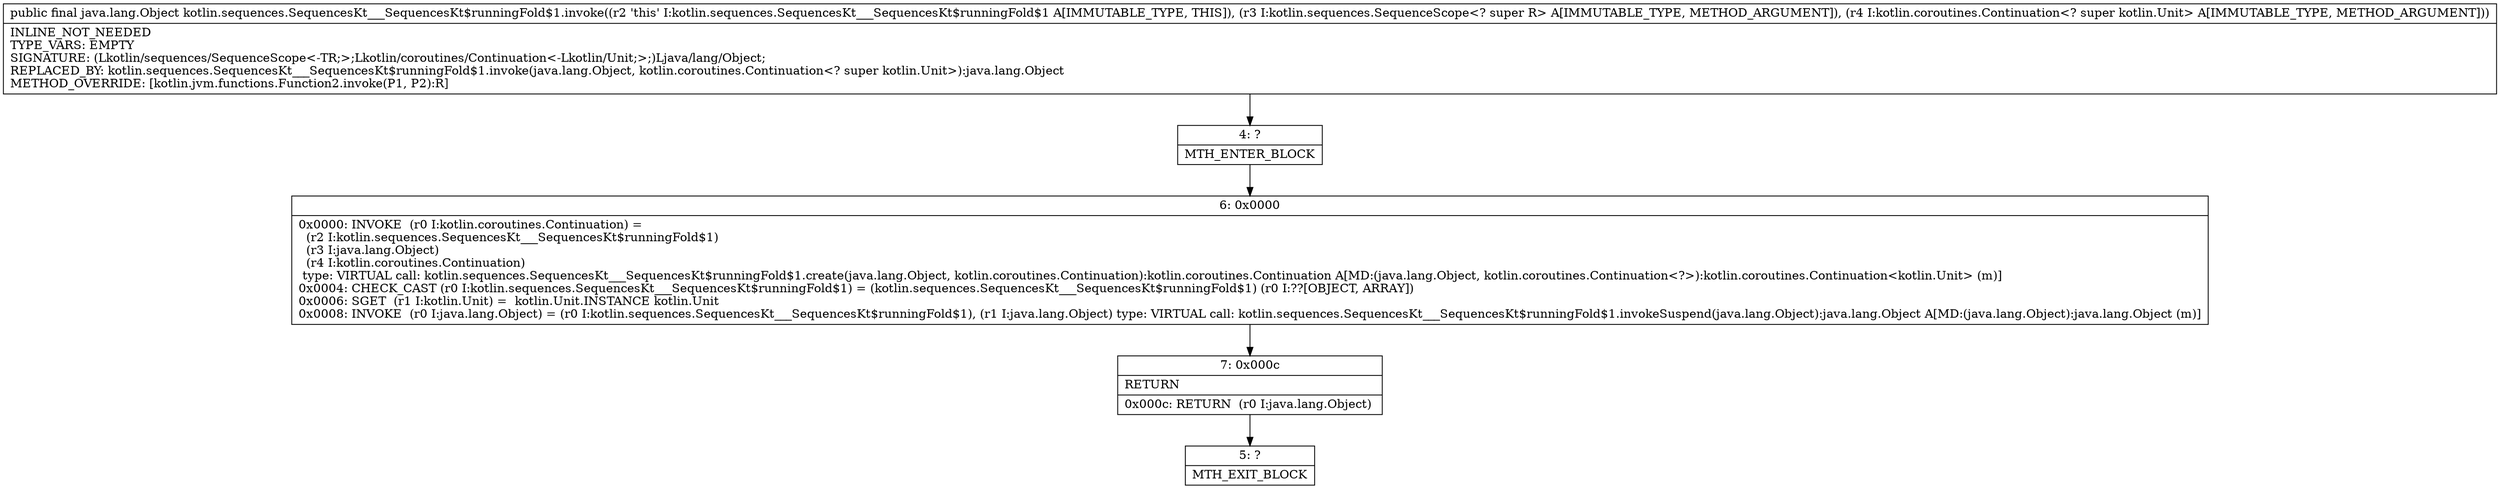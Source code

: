 digraph "CFG forkotlin.sequences.SequencesKt___SequencesKt$runningFold$1.invoke(Lkotlin\/sequences\/SequenceScope;Lkotlin\/coroutines\/Continuation;)Ljava\/lang\/Object;" {
Node_4 [shape=record,label="{4\:\ ?|MTH_ENTER_BLOCK\l}"];
Node_6 [shape=record,label="{6\:\ 0x0000|0x0000: INVOKE  (r0 I:kotlin.coroutines.Continuation) = \l  (r2 I:kotlin.sequences.SequencesKt___SequencesKt$runningFold$1)\l  (r3 I:java.lang.Object)\l  (r4 I:kotlin.coroutines.Continuation)\l type: VIRTUAL call: kotlin.sequences.SequencesKt___SequencesKt$runningFold$1.create(java.lang.Object, kotlin.coroutines.Continuation):kotlin.coroutines.Continuation A[MD:(java.lang.Object, kotlin.coroutines.Continuation\<?\>):kotlin.coroutines.Continuation\<kotlin.Unit\> (m)]\l0x0004: CHECK_CAST (r0 I:kotlin.sequences.SequencesKt___SequencesKt$runningFold$1) = (kotlin.sequences.SequencesKt___SequencesKt$runningFold$1) (r0 I:??[OBJECT, ARRAY]) \l0x0006: SGET  (r1 I:kotlin.Unit) =  kotlin.Unit.INSTANCE kotlin.Unit \l0x0008: INVOKE  (r0 I:java.lang.Object) = (r0 I:kotlin.sequences.SequencesKt___SequencesKt$runningFold$1), (r1 I:java.lang.Object) type: VIRTUAL call: kotlin.sequences.SequencesKt___SequencesKt$runningFold$1.invokeSuspend(java.lang.Object):java.lang.Object A[MD:(java.lang.Object):java.lang.Object (m)]\l}"];
Node_7 [shape=record,label="{7\:\ 0x000c|RETURN\l|0x000c: RETURN  (r0 I:java.lang.Object) \l}"];
Node_5 [shape=record,label="{5\:\ ?|MTH_EXIT_BLOCK\l}"];
MethodNode[shape=record,label="{public final java.lang.Object kotlin.sequences.SequencesKt___SequencesKt$runningFold$1.invoke((r2 'this' I:kotlin.sequences.SequencesKt___SequencesKt$runningFold$1 A[IMMUTABLE_TYPE, THIS]), (r3 I:kotlin.sequences.SequenceScope\<? super R\> A[IMMUTABLE_TYPE, METHOD_ARGUMENT]), (r4 I:kotlin.coroutines.Continuation\<? super kotlin.Unit\> A[IMMUTABLE_TYPE, METHOD_ARGUMENT]))  | INLINE_NOT_NEEDED\lTYPE_VARS: EMPTY\lSIGNATURE: (Lkotlin\/sequences\/SequenceScope\<\-TR;\>;Lkotlin\/coroutines\/Continuation\<\-Lkotlin\/Unit;\>;)Ljava\/lang\/Object;\lREPLACED_BY: kotlin.sequences.SequencesKt___SequencesKt$runningFold$1.invoke(java.lang.Object, kotlin.coroutines.Continuation\<? super kotlin.Unit\>):java.lang.Object\lMETHOD_OVERRIDE: [kotlin.jvm.functions.Function2.invoke(P1, P2):R]\l}"];
MethodNode -> Node_4;Node_4 -> Node_6;
Node_6 -> Node_7;
Node_7 -> Node_5;
}

